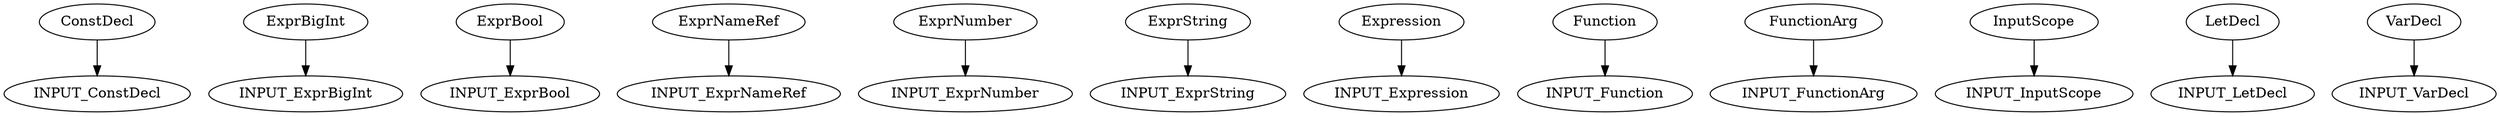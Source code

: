 digraph {
    0 [label=ConstDecl];
    1 [label=ExprBigInt];
    2 [label=ExprBool];
    3 [label=ExprNameRef];
    4 [label=ExprNumber];
    5 [label=ExprString];
    6 [label=Expression];
    7 [label=Function];
    8 [label=FunctionArg];
    9 [label=INPUT_ConstDecl];
    10 [label=INPUT_ExprBigInt];
    11 [label=INPUT_ExprBool];
    12 [label=INPUT_ExprNameRef];
    13 [label=INPUT_ExprNumber];
    14 [label=INPUT_ExprString];
    15 [label=INPUT_Expression];
    16 [label=INPUT_Function];
    17 [label=INPUT_FunctionArg];
    18 [label=INPUT_InputScope];
    19 [label=INPUT_LetDecl];
    20 [label=INPUT_VarDecl];
    21 [label=InputScope];
    22 [label=LetDecl];
    23 [label=VarDecl];
    0 -> 9;
    1 -> 10;
    2 -> 11;
    3 -> 12;
    4 -> 13;
    5 -> 14;
    6 -> 15;
    7 -> 16;
    8 -> 17;
    21 -> 18;
    22 -> 19;
    23 -> 20;
}